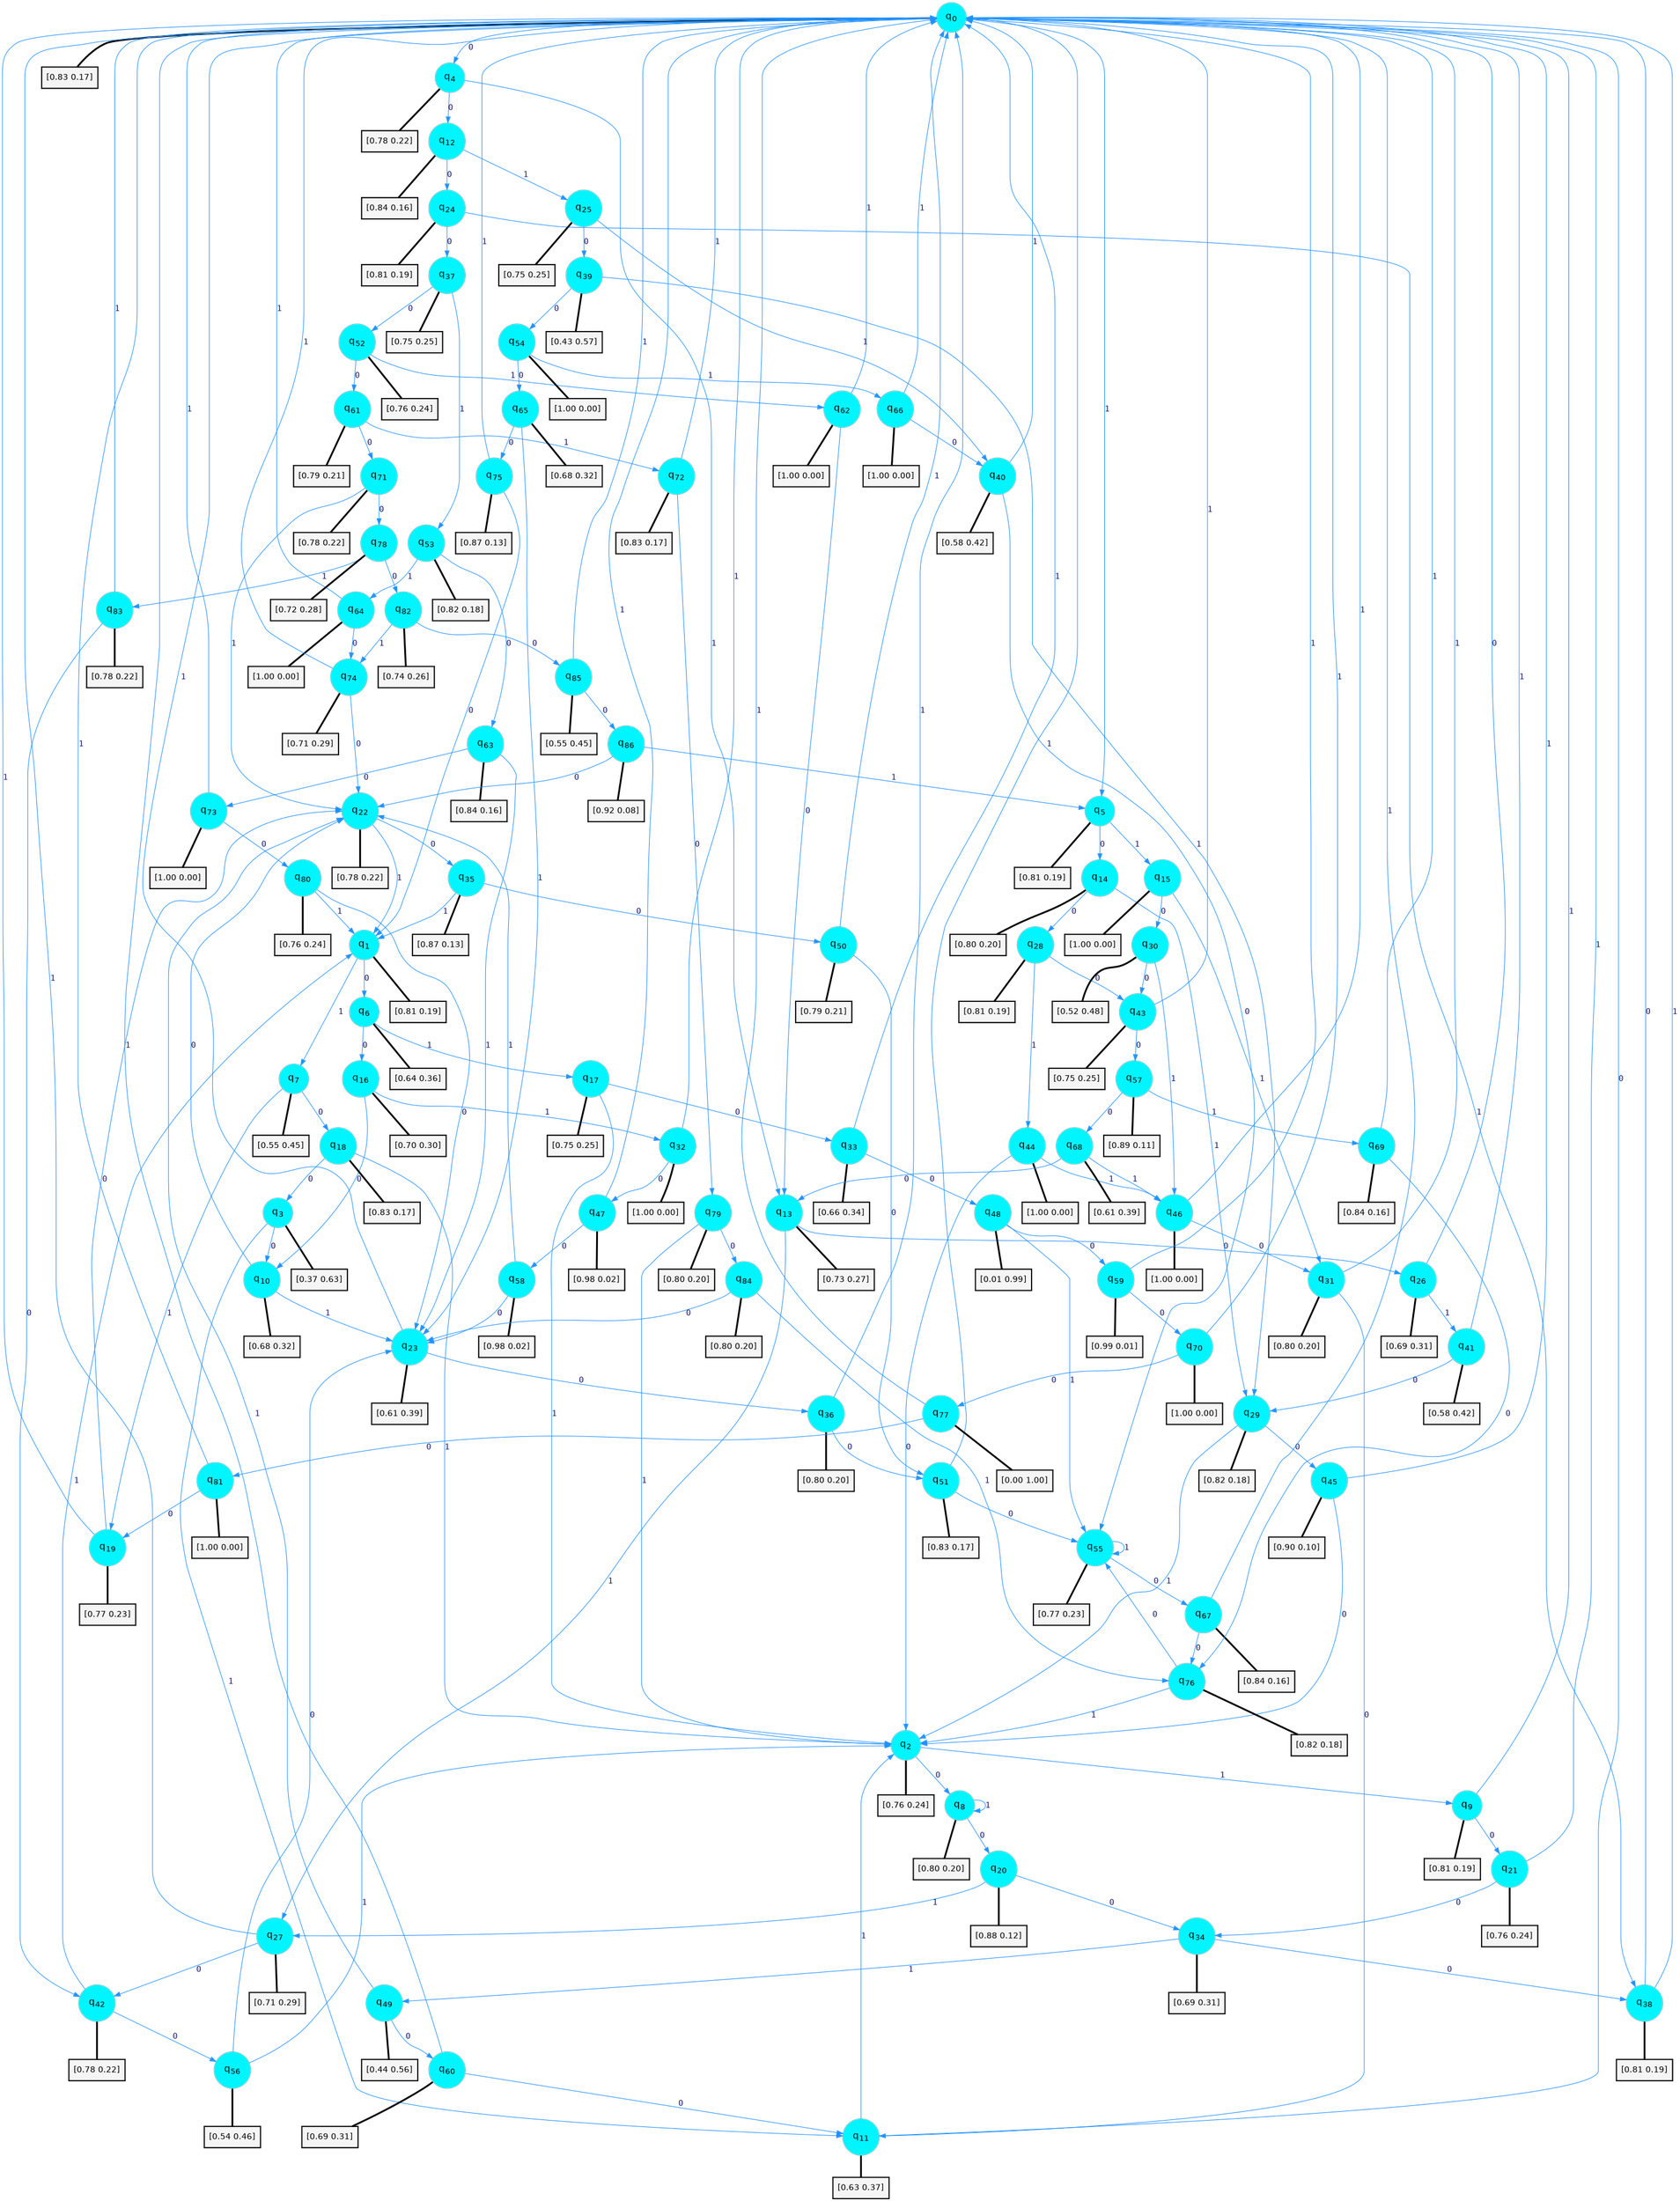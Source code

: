 digraph G {
graph [
bgcolor=transparent, dpi=300, rankdir=TD, size="40,25"];
node [
color=gray, fillcolor=turquoise1, fontcolor=black, fontname=Helvetica, fontsize=16, fontweight=bold, shape=circle, style=filled];
edge [
arrowsize=1, color=dodgerblue1, fontcolor=midnightblue, fontname=courier, fontweight=bold, penwidth=1, style=solid, weight=20];
0[label=<q<SUB>0</SUB>>];
1[label=<q<SUB>1</SUB>>];
2[label=<q<SUB>2</SUB>>];
3[label=<q<SUB>3</SUB>>];
4[label=<q<SUB>4</SUB>>];
5[label=<q<SUB>5</SUB>>];
6[label=<q<SUB>6</SUB>>];
7[label=<q<SUB>7</SUB>>];
8[label=<q<SUB>8</SUB>>];
9[label=<q<SUB>9</SUB>>];
10[label=<q<SUB>10</SUB>>];
11[label=<q<SUB>11</SUB>>];
12[label=<q<SUB>12</SUB>>];
13[label=<q<SUB>13</SUB>>];
14[label=<q<SUB>14</SUB>>];
15[label=<q<SUB>15</SUB>>];
16[label=<q<SUB>16</SUB>>];
17[label=<q<SUB>17</SUB>>];
18[label=<q<SUB>18</SUB>>];
19[label=<q<SUB>19</SUB>>];
20[label=<q<SUB>20</SUB>>];
21[label=<q<SUB>21</SUB>>];
22[label=<q<SUB>22</SUB>>];
23[label=<q<SUB>23</SUB>>];
24[label=<q<SUB>24</SUB>>];
25[label=<q<SUB>25</SUB>>];
26[label=<q<SUB>26</SUB>>];
27[label=<q<SUB>27</SUB>>];
28[label=<q<SUB>28</SUB>>];
29[label=<q<SUB>29</SUB>>];
30[label=<q<SUB>30</SUB>>];
31[label=<q<SUB>31</SUB>>];
32[label=<q<SUB>32</SUB>>];
33[label=<q<SUB>33</SUB>>];
34[label=<q<SUB>34</SUB>>];
35[label=<q<SUB>35</SUB>>];
36[label=<q<SUB>36</SUB>>];
37[label=<q<SUB>37</SUB>>];
38[label=<q<SUB>38</SUB>>];
39[label=<q<SUB>39</SUB>>];
40[label=<q<SUB>40</SUB>>];
41[label=<q<SUB>41</SUB>>];
42[label=<q<SUB>42</SUB>>];
43[label=<q<SUB>43</SUB>>];
44[label=<q<SUB>44</SUB>>];
45[label=<q<SUB>45</SUB>>];
46[label=<q<SUB>46</SUB>>];
47[label=<q<SUB>47</SUB>>];
48[label=<q<SUB>48</SUB>>];
49[label=<q<SUB>49</SUB>>];
50[label=<q<SUB>50</SUB>>];
51[label=<q<SUB>51</SUB>>];
52[label=<q<SUB>52</SUB>>];
53[label=<q<SUB>53</SUB>>];
54[label=<q<SUB>54</SUB>>];
55[label=<q<SUB>55</SUB>>];
56[label=<q<SUB>56</SUB>>];
57[label=<q<SUB>57</SUB>>];
58[label=<q<SUB>58</SUB>>];
59[label=<q<SUB>59</SUB>>];
60[label=<q<SUB>60</SUB>>];
61[label=<q<SUB>61</SUB>>];
62[label=<q<SUB>62</SUB>>];
63[label=<q<SUB>63</SUB>>];
64[label=<q<SUB>64</SUB>>];
65[label=<q<SUB>65</SUB>>];
66[label=<q<SUB>66</SUB>>];
67[label=<q<SUB>67</SUB>>];
68[label=<q<SUB>68</SUB>>];
69[label=<q<SUB>69</SUB>>];
70[label=<q<SUB>70</SUB>>];
71[label=<q<SUB>71</SUB>>];
72[label=<q<SUB>72</SUB>>];
73[label=<q<SUB>73</SUB>>];
74[label=<q<SUB>74</SUB>>];
75[label=<q<SUB>75</SUB>>];
76[label=<q<SUB>76</SUB>>];
77[label=<q<SUB>77</SUB>>];
78[label=<q<SUB>78</SUB>>];
79[label=<q<SUB>79</SUB>>];
80[label=<q<SUB>80</SUB>>];
81[label=<q<SUB>81</SUB>>];
82[label=<q<SUB>82</SUB>>];
83[label=<q<SUB>83</SUB>>];
84[label=<q<SUB>84</SUB>>];
85[label=<q<SUB>85</SUB>>];
86[label=<q<SUB>86</SUB>>];
87[label="[0.83 0.17]", shape=box,fontcolor=black, fontname=Helvetica, fontsize=14, penwidth=2, fillcolor=whitesmoke,color=black];
88[label="[0.81 0.19]", shape=box,fontcolor=black, fontname=Helvetica, fontsize=14, penwidth=2, fillcolor=whitesmoke,color=black];
89[label="[0.76 0.24]", shape=box,fontcolor=black, fontname=Helvetica, fontsize=14, penwidth=2, fillcolor=whitesmoke,color=black];
90[label="[0.37 0.63]", shape=box,fontcolor=black, fontname=Helvetica, fontsize=14, penwidth=2, fillcolor=whitesmoke,color=black];
91[label="[0.78 0.22]", shape=box,fontcolor=black, fontname=Helvetica, fontsize=14, penwidth=2, fillcolor=whitesmoke,color=black];
92[label="[0.81 0.19]", shape=box,fontcolor=black, fontname=Helvetica, fontsize=14, penwidth=2, fillcolor=whitesmoke,color=black];
93[label="[0.64 0.36]", shape=box,fontcolor=black, fontname=Helvetica, fontsize=14, penwidth=2, fillcolor=whitesmoke,color=black];
94[label="[0.55 0.45]", shape=box,fontcolor=black, fontname=Helvetica, fontsize=14, penwidth=2, fillcolor=whitesmoke,color=black];
95[label="[0.80 0.20]", shape=box,fontcolor=black, fontname=Helvetica, fontsize=14, penwidth=2, fillcolor=whitesmoke,color=black];
96[label="[0.81 0.19]", shape=box,fontcolor=black, fontname=Helvetica, fontsize=14, penwidth=2, fillcolor=whitesmoke,color=black];
97[label="[0.68 0.32]", shape=box,fontcolor=black, fontname=Helvetica, fontsize=14, penwidth=2, fillcolor=whitesmoke,color=black];
98[label="[0.63 0.37]", shape=box,fontcolor=black, fontname=Helvetica, fontsize=14, penwidth=2, fillcolor=whitesmoke,color=black];
99[label="[0.84 0.16]", shape=box,fontcolor=black, fontname=Helvetica, fontsize=14, penwidth=2, fillcolor=whitesmoke,color=black];
100[label="[0.73 0.27]", shape=box,fontcolor=black, fontname=Helvetica, fontsize=14, penwidth=2, fillcolor=whitesmoke,color=black];
101[label="[0.80 0.20]", shape=box,fontcolor=black, fontname=Helvetica, fontsize=14, penwidth=2, fillcolor=whitesmoke,color=black];
102[label="[1.00 0.00]", shape=box,fontcolor=black, fontname=Helvetica, fontsize=14, penwidth=2, fillcolor=whitesmoke,color=black];
103[label="[0.70 0.30]", shape=box,fontcolor=black, fontname=Helvetica, fontsize=14, penwidth=2, fillcolor=whitesmoke,color=black];
104[label="[0.75 0.25]", shape=box,fontcolor=black, fontname=Helvetica, fontsize=14, penwidth=2, fillcolor=whitesmoke,color=black];
105[label="[0.83 0.17]", shape=box,fontcolor=black, fontname=Helvetica, fontsize=14, penwidth=2, fillcolor=whitesmoke,color=black];
106[label="[0.77 0.23]", shape=box,fontcolor=black, fontname=Helvetica, fontsize=14, penwidth=2, fillcolor=whitesmoke,color=black];
107[label="[0.88 0.12]", shape=box,fontcolor=black, fontname=Helvetica, fontsize=14, penwidth=2, fillcolor=whitesmoke,color=black];
108[label="[0.76 0.24]", shape=box,fontcolor=black, fontname=Helvetica, fontsize=14, penwidth=2, fillcolor=whitesmoke,color=black];
109[label="[0.78 0.22]", shape=box,fontcolor=black, fontname=Helvetica, fontsize=14, penwidth=2, fillcolor=whitesmoke,color=black];
110[label="[0.61 0.39]", shape=box,fontcolor=black, fontname=Helvetica, fontsize=14, penwidth=2, fillcolor=whitesmoke,color=black];
111[label="[0.81 0.19]", shape=box,fontcolor=black, fontname=Helvetica, fontsize=14, penwidth=2, fillcolor=whitesmoke,color=black];
112[label="[0.75 0.25]", shape=box,fontcolor=black, fontname=Helvetica, fontsize=14, penwidth=2, fillcolor=whitesmoke,color=black];
113[label="[0.69 0.31]", shape=box,fontcolor=black, fontname=Helvetica, fontsize=14, penwidth=2, fillcolor=whitesmoke,color=black];
114[label="[0.71 0.29]", shape=box,fontcolor=black, fontname=Helvetica, fontsize=14, penwidth=2, fillcolor=whitesmoke,color=black];
115[label="[0.81 0.19]", shape=box,fontcolor=black, fontname=Helvetica, fontsize=14, penwidth=2, fillcolor=whitesmoke,color=black];
116[label="[0.82 0.18]", shape=box,fontcolor=black, fontname=Helvetica, fontsize=14, penwidth=2, fillcolor=whitesmoke,color=black];
117[label="[0.52 0.48]", shape=box,fontcolor=black, fontname=Helvetica, fontsize=14, penwidth=2, fillcolor=whitesmoke,color=black];
118[label="[0.80 0.20]", shape=box,fontcolor=black, fontname=Helvetica, fontsize=14, penwidth=2, fillcolor=whitesmoke,color=black];
119[label="[1.00 0.00]", shape=box,fontcolor=black, fontname=Helvetica, fontsize=14, penwidth=2, fillcolor=whitesmoke,color=black];
120[label="[0.66 0.34]", shape=box,fontcolor=black, fontname=Helvetica, fontsize=14, penwidth=2, fillcolor=whitesmoke,color=black];
121[label="[0.69 0.31]", shape=box,fontcolor=black, fontname=Helvetica, fontsize=14, penwidth=2, fillcolor=whitesmoke,color=black];
122[label="[0.87 0.13]", shape=box,fontcolor=black, fontname=Helvetica, fontsize=14, penwidth=2, fillcolor=whitesmoke,color=black];
123[label="[0.80 0.20]", shape=box,fontcolor=black, fontname=Helvetica, fontsize=14, penwidth=2, fillcolor=whitesmoke,color=black];
124[label="[0.75 0.25]", shape=box,fontcolor=black, fontname=Helvetica, fontsize=14, penwidth=2, fillcolor=whitesmoke,color=black];
125[label="[0.81 0.19]", shape=box,fontcolor=black, fontname=Helvetica, fontsize=14, penwidth=2, fillcolor=whitesmoke,color=black];
126[label="[0.43 0.57]", shape=box,fontcolor=black, fontname=Helvetica, fontsize=14, penwidth=2, fillcolor=whitesmoke,color=black];
127[label="[0.58 0.42]", shape=box,fontcolor=black, fontname=Helvetica, fontsize=14, penwidth=2, fillcolor=whitesmoke,color=black];
128[label="[0.58 0.42]", shape=box,fontcolor=black, fontname=Helvetica, fontsize=14, penwidth=2, fillcolor=whitesmoke,color=black];
129[label="[0.78 0.22]", shape=box,fontcolor=black, fontname=Helvetica, fontsize=14, penwidth=2, fillcolor=whitesmoke,color=black];
130[label="[0.75 0.25]", shape=box,fontcolor=black, fontname=Helvetica, fontsize=14, penwidth=2, fillcolor=whitesmoke,color=black];
131[label="[1.00 0.00]", shape=box,fontcolor=black, fontname=Helvetica, fontsize=14, penwidth=2, fillcolor=whitesmoke,color=black];
132[label="[0.90 0.10]", shape=box,fontcolor=black, fontname=Helvetica, fontsize=14, penwidth=2, fillcolor=whitesmoke,color=black];
133[label="[1.00 0.00]", shape=box,fontcolor=black, fontname=Helvetica, fontsize=14, penwidth=2, fillcolor=whitesmoke,color=black];
134[label="[0.98 0.02]", shape=box,fontcolor=black, fontname=Helvetica, fontsize=14, penwidth=2, fillcolor=whitesmoke,color=black];
135[label="[0.01 0.99]", shape=box,fontcolor=black, fontname=Helvetica, fontsize=14, penwidth=2, fillcolor=whitesmoke,color=black];
136[label="[0.44 0.56]", shape=box,fontcolor=black, fontname=Helvetica, fontsize=14, penwidth=2, fillcolor=whitesmoke,color=black];
137[label="[0.79 0.21]", shape=box,fontcolor=black, fontname=Helvetica, fontsize=14, penwidth=2, fillcolor=whitesmoke,color=black];
138[label="[0.83 0.17]", shape=box,fontcolor=black, fontname=Helvetica, fontsize=14, penwidth=2, fillcolor=whitesmoke,color=black];
139[label="[0.76 0.24]", shape=box,fontcolor=black, fontname=Helvetica, fontsize=14, penwidth=2, fillcolor=whitesmoke,color=black];
140[label="[0.82 0.18]", shape=box,fontcolor=black, fontname=Helvetica, fontsize=14, penwidth=2, fillcolor=whitesmoke,color=black];
141[label="[1.00 0.00]", shape=box,fontcolor=black, fontname=Helvetica, fontsize=14, penwidth=2, fillcolor=whitesmoke,color=black];
142[label="[0.77 0.23]", shape=box,fontcolor=black, fontname=Helvetica, fontsize=14, penwidth=2, fillcolor=whitesmoke,color=black];
143[label="[0.54 0.46]", shape=box,fontcolor=black, fontname=Helvetica, fontsize=14, penwidth=2, fillcolor=whitesmoke,color=black];
144[label="[0.89 0.11]", shape=box,fontcolor=black, fontname=Helvetica, fontsize=14, penwidth=2, fillcolor=whitesmoke,color=black];
145[label="[0.98 0.02]", shape=box,fontcolor=black, fontname=Helvetica, fontsize=14, penwidth=2, fillcolor=whitesmoke,color=black];
146[label="[0.99 0.01]", shape=box,fontcolor=black, fontname=Helvetica, fontsize=14, penwidth=2, fillcolor=whitesmoke,color=black];
147[label="[0.69 0.31]", shape=box,fontcolor=black, fontname=Helvetica, fontsize=14, penwidth=2, fillcolor=whitesmoke,color=black];
148[label="[0.79 0.21]", shape=box,fontcolor=black, fontname=Helvetica, fontsize=14, penwidth=2, fillcolor=whitesmoke,color=black];
149[label="[1.00 0.00]", shape=box,fontcolor=black, fontname=Helvetica, fontsize=14, penwidth=2, fillcolor=whitesmoke,color=black];
150[label="[0.84 0.16]", shape=box,fontcolor=black, fontname=Helvetica, fontsize=14, penwidth=2, fillcolor=whitesmoke,color=black];
151[label="[1.00 0.00]", shape=box,fontcolor=black, fontname=Helvetica, fontsize=14, penwidth=2, fillcolor=whitesmoke,color=black];
152[label="[0.68 0.32]", shape=box,fontcolor=black, fontname=Helvetica, fontsize=14, penwidth=2, fillcolor=whitesmoke,color=black];
153[label="[1.00 0.00]", shape=box,fontcolor=black, fontname=Helvetica, fontsize=14, penwidth=2, fillcolor=whitesmoke,color=black];
154[label="[0.84 0.16]", shape=box,fontcolor=black, fontname=Helvetica, fontsize=14, penwidth=2, fillcolor=whitesmoke,color=black];
155[label="[0.61 0.39]", shape=box,fontcolor=black, fontname=Helvetica, fontsize=14, penwidth=2, fillcolor=whitesmoke,color=black];
156[label="[0.84 0.16]", shape=box,fontcolor=black, fontname=Helvetica, fontsize=14, penwidth=2, fillcolor=whitesmoke,color=black];
157[label="[1.00 0.00]", shape=box,fontcolor=black, fontname=Helvetica, fontsize=14, penwidth=2, fillcolor=whitesmoke,color=black];
158[label="[0.78 0.22]", shape=box,fontcolor=black, fontname=Helvetica, fontsize=14, penwidth=2, fillcolor=whitesmoke,color=black];
159[label="[0.83 0.17]", shape=box,fontcolor=black, fontname=Helvetica, fontsize=14, penwidth=2, fillcolor=whitesmoke,color=black];
160[label="[1.00 0.00]", shape=box,fontcolor=black, fontname=Helvetica, fontsize=14, penwidth=2, fillcolor=whitesmoke,color=black];
161[label="[0.71 0.29]", shape=box,fontcolor=black, fontname=Helvetica, fontsize=14, penwidth=2, fillcolor=whitesmoke,color=black];
162[label="[0.87 0.13]", shape=box,fontcolor=black, fontname=Helvetica, fontsize=14, penwidth=2, fillcolor=whitesmoke,color=black];
163[label="[0.82 0.18]", shape=box,fontcolor=black, fontname=Helvetica, fontsize=14, penwidth=2, fillcolor=whitesmoke,color=black];
164[label="[0.00 1.00]", shape=box,fontcolor=black, fontname=Helvetica, fontsize=14, penwidth=2, fillcolor=whitesmoke,color=black];
165[label="[0.72 0.28]", shape=box,fontcolor=black, fontname=Helvetica, fontsize=14, penwidth=2, fillcolor=whitesmoke,color=black];
166[label="[0.80 0.20]", shape=box,fontcolor=black, fontname=Helvetica, fontsize=14, penwidth=2, fillcolor=whitesmoke,color=black];
167[label="[0.76 0.24]", shape=box,fontcolor=black, fontname=Helvetica, fontsize=14, penwidth=2, fillcolor=whitesmoke,color=black];
168[label="[1.00 0.00]", shape=box,fontcolor=black, fontname=Helvetica, fontsize=14, penwidth=2, fillcolor=whitesmoke,color=black];
169[label="[0.74 0.26]", shape=box,fontcolor=black, fontname=Helvetica, fontsize=14, penwidth=2, fillcolor=whitesmoke,color=black];
170[label="[0.78 0.22]", shape=box,fontcolor=black, fontname=Helvetica, fontsize=14, penwidth=2, fillcolor=whitesmoke,color=black];
171[label="[0.80 0.20]", shape=box,fontcolor=black, fontname=Helvetica, fontsize=14, penwidth=2, fillcolor=whitesmoke,color=black];
172[label="[0.55 0.45]", shape=box,fontcolor=black, fontname=Helvetica, fontsize=14, penwidth=2, fillcolor=whitesmoke,color=black];
173[label="[0.92 0.08]", shape=box,fontcolor=black, fontname=Helvetica, fontsize=14, penwidth=2, fillcolor=whitesmoke,color=black];
0->4 [label=0];
0->5 [label=1];
0->87 [arrowhead=none, penwidth=3,color=black];
1->6 [label=0];
1->7 [label=1];
1->88 [arrowhead=none, penwidth=3,color=black];
2->8 [label=0];
2->9 [label=1];
2->89 [arrowhead=none, penwidth=3,color=black];
3->10 [label=0];
3->11 [label=1];
3->90 [arrowhead=none, penwidth=3,color=black];
4->12 [label=0];
4->13 [label=1];
4->91 [arrowhead=none, penwidth=3,color=black];
5->14 [label=0];
5->15 [label=1];
5->92 [arrowhead=none, penwidth=3,color=black];
6->16 [label=0];
6->17 [label=1];
6->93 [arrowhead=none, penwidth=3,color=black];
7->18 [label=0];
7->19 [label=1];
7->94 [arrowhead=none, penwidth=3,color=black];
8->20 [label=0];
8->8 [label=1];
8->95 [arrowhead=none, penwidth=3,color=black];
9->21 [label=0];
9->0 [label=1];
9->96 [arrowhead=none, penwidth=3,color=black];
10->22 [label=0];
10->23 [label=1];
10->97 [arrowhead=none, penwidth=3,color=black];
11->0 [label=0];
11->2 [label=1];
11->98 [arrowhead=none, penwidth=3,color=black];
12->24 [label=0];
12->25 [label=1];
12->99 [arrowhead=none, penwidth=3,color=black];
13->26 [label=0];
13->27 [label=1];
13->100 [arrowhead=none, penwidth=3,color=black];
14->28 [label=0];
14->29 [label=1];
14->101 [arrowhead=none, penwidth=3,color=black];
15->30 [label=0];
15->31 [label=1];
15->102 [arrowhead=none, penwidth=3,color=black];
16->10 [label=0];
16->32 [label=1];
16->103 [arrowhead=none, penwidth=3,color=black];
17->33 [label=0];
17->2 [label=1];
17->104 [arrowhead=none, penwidth=3,color=black];
18->3 [label=0];
18->2 [label=1];
18->105 [arrowhead=none, penwidth=3,color=black];
19->22 [label=0];
19->0 [label=1];
19->106 [arrowhead=none, penwidth=3,color=black];
20->34 [label=0];
20->27 [label=1];
20->107 [arrowhead=none, penwidth=3,color=black];
21->34 [label=0];
21->0 [label=1];
21->108 [arrowhead=none, penwidth=3,color=black];
22->35 [label=0];
22->1 [label=1];
22->109 [arrowhead=none, penwidth=3,color=black];
23->36 [label=0];
23->0 [label=1];
23->110 [arrowhead=none, penwidth=3,color=black];
24->37 [label=0];
24->38 [label=1];
24->111 [arrowhead=none, penwidth=3,color=black];
25->39 [label=0];
25->40 [label=1];
25->112 [arrowhead=none, penwidth=3,color=black];
26->0 [label=0];
26->41 [label=1];
26->113 [arrowhead=none, penwidth=3,color=black];
27->42 [label=0];
27->0 [label=1];
27->114 [arrowhead=none, penwidth=3,color=black];
28->43 [label=0];
28->44 [label=1];
28->115 [arrowhead=none, penwidth=3,color=black];
29->45 [label=0];
29->2 [label=1];
29->116 [arrowhead=none, penwidth=3,color=black];
30->43 [label=0];
30->46 [label=1];
30->117 [arrowhead=none, penwidth=3,color=black];
31->11 [label=0];
31->0 [label=1];
31->118 [arrowhead=none, penwidth=3,color=black];
32->47 [label=0];
32->0 [label=1];
32->119 [arrowhead=none, penwidth=3,color=black];
33->48 [label=0];
33->0 [label=1];
33->120 [arrowhead=none, penwidth=3,color=black];
34->38 [label=0];
34->49 [label=1];
34->121 [arrowhead=none, penwidth=3,color=black];
35->50 [label=0];
35->1 [label=1];
35->122 [arrowhead=none, penwidth=3,color=black];
36->51 [label=0];
36->0 [label=1];
36->123 [arrowhead=none, penwidth=3,color=black];
37->52 [label=0];
37->53 [label=1];
37->124 [arrowhead=none, penwidth=3,color=black];
38->0 [label=0];
38->0 [label=1];
38->125 [arrowhead=none, penwidth=3,color=black];
39->54 [label=0];
39->29 [label=1];
39->126 [arrowhead=none, penwidth=3,color=black];
40->55 [label=0];
40->0 [label=1];
40->127 [arrowhead=none, penwidth=3,color=black];
41->29 [label=0];
41->0 [label=1];
41->128 [arrowhead=none, penwidth=3,color=black];
42->56 [label=0];
42->1 [label=1];
42->129 [arrowhead=none, penwidth=3,color=black];
43->57 [label=0];
43->0 [label=1];
43->130 [arrowhead=none, penwidth=3,color=black];
44->2 [label=0];
44->46 [label=1];
44->131 [arrowhead=none, penwidth=3,color=black];
45->2 [label=0];
45->0 [label=1];
45->132 [arrowhead=none, penwidth=3,color=black];
46->31 [label=0];
46->0 [label=1];
46->133 [arrowhead=none, penwidth=3,color=black];
47->58 [label=0];
47->0 [label=1];
47->134 [arrowhead=none, penwidth=3,color=black];
48->59 [label=0];
48->55 [label=1];
48->135 [arrowhead=none, penwidth=3,color=black];
49->60 [label=0];
49->22 [label=1];
49->136 [arrowhead=none, penwidth=3,color=black];
50->51 [label=0];
50->0 [label=1];
50->137 [arrowhead=none, penwidth=3,color=black];
51->55 [label=0];
51->0 [label=1];
51->138 [arrowhead=none, penwidth=3,color=black];
52->61 [label=0];
52->62 [label=1];
52->139 [arrowhead=none, penwidth=3,color=black];
53->63 [label=0];
53->64 [label=1];
53->140 [arrowhead=none, penwidth=3,color=black];
54->65 [label=0];
54->66 [label=1];
54->141 [arrowhead=none, penwidth=3,color=black];
55->67 [label=0];
55->55 [label=1];
55->142 [arrowhead=none, penwidth=3,color=black];
56->23 [label=0];
56->2 [label=1];
56->143 [arrowhead=none, penwidth=3,color=black];
57->68 [label=0];
57->69 [label=1];
57->144 [arrowhead=none, penwidth=3,color=black];
58->23 [label=0];
58->22 [label=1];
58->145 [arrowhead=none, penwidth=3,color=black];
59->70 [label=0];
59->0 [label=1];
59->146 [arrowhead=none, penwidth=3,color=black];
60->11 [label=0];
60->0 [label=1];
60->147 [arrowhead=none, penwidth=3,color=black];
61->71 [label=0];
61->72 [label=1];
61->148 [arrowhead=none, penwidth=3,color=black];
62->13 [label=0];
62->0 [label=1];
62->149 [arrowhead=none, penwidth=3,color=black];
63->73 [label=0];
63->23 [label=1];
63->150 [arrowhead=none, penwidth=3,color=black];
64->74 [label=0];
64->0 [label=1];
64->151 [arrowhead=none, penwidth=3,color=black];
65->75 [label=0];
65->23 [label=1];
65->152 [arrowhead=none, penwidth=3,color=black];
66->40 [label=0];
66->0 [label=1];
66->153 [arrowhead=none, penwidth=3,color=black];
67->76 [label=0];
67->0 [label=1];
67->154 [arrowhead=none, penwidth=3,color=black];
68->13 [label=0];
68->46 [label=1];
68->155 [arrowhead=none, penwidth=3,color=black];
69->76 [label=0];
69->0 [label=1];
69->156 [arrowhead=none, penwidth=3,color=black];
70->77 [label=0];
70->0 [label=1];
70->157 [arrowhead=none, penwidth=3,color=black];
71->78 [label=0];
71->22 [label=1];
71->158 [arrowhead=none, penwidth=3,color=black];
72->79 [label=0];
72->0 [label=1];
72->159 [arrowhead=none, penwidth=3,color=black];
73->80 [label=0];
73->0 [label=1];
73->160 [arrowhead=none, penwidth=3,color=black];
74->22 [label=0];
74->0 [label=1];
74->161 [arrowhead=none, penwidth=3,color=black];
75->1 [label=0];
75->0 [label=1];
75->162 [arrowhead=none, penwidth=3,color=black];
76->55 [label=0];
76->2 [label=1];
76->163 [arrowhead=none, penwidth=3,color=black];
77->81 [label=0];
77->0 [label=1];
77->164 [arrowhead=none, penwidth=3,color=black];
78->82 [label=0];
78->83 [label=1];
78->165 [arrowhead=none, penwidth=3,color=black];
79->84 [label=0];
79->2 [label=1];
79->166 [arrowhead=none, penwidth=3,color=black];
80->23 [label=0];
80->1 [label=1];
80->167 [arrowhead=none, penwidth=3,color=black];
81->19 [label=0];
81->0 [label=1];
81->168 [arrowhead=none, penwidth=3,color=black];
82->85 [label=0];
82->74 [label=1];
82->169 [arrowhead=none, penwidth=3,color=black];
83->42 [label=0];
83->0 [label=1];
83->170 [arrowhead=none, penwidth=3,color=black];
84->23 [label=0];
84->76 [label=1];
84->171 [arrowhead=none, penwidth=3,color=black];
85->86 [label=0];
85->0 [label=1];
85->172 [arrowhead=none, penwidth=3,color=black];
86->22 [label=0];
86->5 [label=1];
86->173 [arrowhead=none, penwidth=3,color=black];
}
